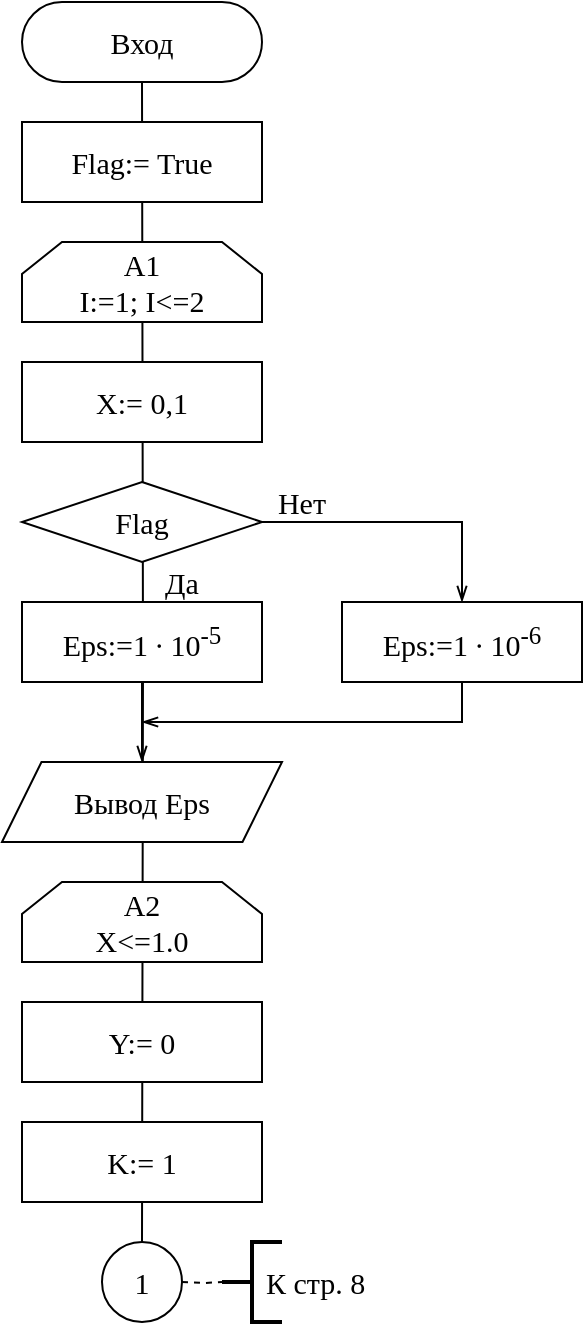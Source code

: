 <mxfile version="15.4.0" type="device" pages="2"><diagram id="T1srlYNLhLKwMxK7I_0T" name="Страница 1"><mxGraphModel dx="1024" dy="601" grid="1" gridSize="10" guides="1" tooltips="1" connect="1" arrows="1" fold="1" page="1" pageScale="1" pageWidth="827" pageHeight="1169" math="0" shadow="0"><root><mxCell id="0"/><mxCell id="1" parent="0"/><mxCell id="OyMqKpb-WzIUDVf0swId-75" value="" style="endArrow=none;html=1;rounded=0;edgeStyle=orthogonalEdgeStyle;entryX=0.5;entryY=1;entryDx=0;entryDy=0;fontFamily=Times New Roman;fontSize=15;align=center;" parent="1" target="RSF0WE7SrN-ZgnCElAvf-46" edge="1"><mxGeometry width="50" height="50" relative="1" as="geometry"><mxPoint x="100" y="660" as="sourcePoint"/><mxPoint x="240" y="170" as="targetPoint"/></mxGeometry></mxCell><mxCell id="RSF0WE7SrN-ZgnCElAvf-46" value="Вход" style="rounded=1;whiteSpace=wrap;html=1;strokeWidth=1;arcSize=50;fontFamily=Times New Roman;fontSize=15;align=center;" parent="1" vertex="1"><mxGeometry x="40" y="40" width="120" height="40" as="geometry"/></mxCell><mxCell id="OyMqKpb-WzIUDVf0swId-1" value="Flag:= True" style="rounded=0;whiteSpace=wrap;html=1;fontSize=15;fontFamily=Times New Roman;align=center;" parent="1" vertex="1"><mxGeometry x="40" y="100" width="120" height="40" as="geometry"/></mxCell><mxCell id="OyMqKpb-WzIUDVf0swId-26" value="A1&lt;br style=&quot;font-size: 15px;&quot;&gt;I:=1; I&amp;lt;=2" style="shape=loopLimit;whiteSpace=wrap;html=1;rounded=0;strokeWidth=1;fontFamily=Times New Roman;fontSize=15;align=center;" parent="1" vertex="1"><mxGeometry x="40.0" y="160" width="120" height="40" as="geometry"/></mxCell><mxCell id="OyMqKpb-WzIUDVf0swId-28" value="X:= 0,1" style="rounded=0;whiteSpace=wrap;html=1;fontSize=15;fontFamily=Times New Roman;align=center;" parent="1" vertex="1"><mxGeometry x="40" y="220" width="120" height="40" as="geometry"/></mxCell><mxCell id="OyMqKpb-WzIUDVf0swId-29" value="Flag" style="rhombus;whiteSpace=wrap;html=1;rounded=0;strokeWidth=1;fontFamily=Times New Roman;fontSize=15;align=center;" parent="1" vertex="1"><mxGeometry x="40.0" y="280" width="120" height="40" as="geometry"/></mxCell><mxCell id="OyMqKpb-WzIUDVf0swId-31" value="&lt;span style=&quot;font-size: 15px&quot;&gt;Eps:=1&amp;nbsp;&lt;/span&gt;&lt;span style=&quot;text-align: left&quot;&gt;∙ 10&lt;sup&gt;-5&lt;/sup&gt;&lt;/span&gt;" style="rounded=0;whiteSpace=wrap;html=1;fontSize=15;fontFamily=Times New Roman;align=center;" parent="1" vertex="1"><mxGeometry x="40" y="340" width="120" height="40" as="geometry"/></mxCell><mxCell id="OyMqKpb-WzIUDVf0swId-32" value="&lt;span style=&quot;font-size: 15px&quot;&gt;Eps:=&lt;/span&gt;1&amp;nbsp;&lt;span style=&quot;text-align: left&quot;&gt;∙ 10&lt;sup&gt;-6&lt;/sup&gt;&lt;/span&gt;" style="rounded=0;whiteSpace=wrap;html=1;fontSize=15;fontFamily=Times New Roman;align=center;" parent="1" vertex="1"><mxGeometry x="200" y="340" width="120" height="40" as="geometry"/></mxCell><mxCell id="OyMqKpb-WzIUDVf0swId-33" value="" style="endArrow=openThin;html=1;fontFamily=Times New Roman;fontSize=15;endFill=0;rounded=0;edgeStyle=orthogonalEdgeStyle;entryX=0.5;entryY=0;entryDx=0;entryDy=0;exitX=1;exitY=0.5;exitDx=0;exitDy=0;align=center;" parent="1" source="OyMqKpb-WzIUDVf0swId-29" target="OyMqKpb-WzIUDVf0swId-32" edge="1"><mxGeometry width="50" height="50" relative="1" as="geometry"><mxPoint x="170" y="320" as="sourcePoint"/><mxPoint x="290" y="380" as="targetPoint"/><Array as="points"/></mxGeometry></mxCell><mxCell id="OyMqKpb-WzIUDVf0swId-38" value="" style="endArrow=openThin;html=1;fontFamily=Times New Roman;fontSize=15;endFill=0;exitX=0.5;exitY=1;exitDx=0;exitDy=0;rounded=0;edgeStyle=orthogonalEdgeStyle;entryX=0.5;entryY=0;entryDx=0;entryDy=0;align=center;" parent="1" source="OyMqKpb-WzIUDVf0swId-31" target="OyMqKpb-WzIUDVf0swId-39" edge="1"><mxGeometry width="50" height="50" relative="1" as="geometry"><mxPoint x="170" y="380" as="sourcePoint"/><mxPoint x="100" y="420" as="targetPoint"/><Array as="points"/></mxGeometry></mxCell><mxCell id="OyMqKpb-WzIUDVf0swId-39" value="Вывод Eps" style="shape=parallelogram;html=1;strokeWidth=1;perimeter=parallelogramPerimeter;whiteSpace=wrap;rounded=0;arcSize=12;size=0.141;fontFamily=Times New Roman;fontSize=15;align=center;" parent="1" vertex="1"><mxGeometry x="30.0" y="420" width="140" height="40" as="geometry"/></mxCell><mxCell id="OyMqKpb-WzIUDVf0swId-40" value="" style="endArrow=openThin;html=1;fontFamily=Times New Roman;fontSize=15;endFill=0;exitX=0.5;exitY=1;exitDx=0;exitDy=0;rounded=0;edgeStyle=orthogonalEdgeStyle;align=center;" parent="1" source="OyMqKpb-WzIUDVf0swId-32" edge="1"><mxGeometry width="50" height="50" relative="1" as="geometry"><mxPoint x="230" y="470" as="sourcePoint"/><mxPoint x="100" y="400" as="targetPoint"/><Array as="points"><mxPoint x="260" y="400"/><mxPoint x="100" y="400"/></Array></mxGeometry></mxCell><mxCell id="OyMqKpb-WzIUDVf0swId-41" value="Нет" style="text;html=1;strokeColor=none;fillColor=none;align=center;verticalAlign=middle;whiteSpace=wrap;rounded=0;fontFamily=Times New Roman;fontSize=15;" parent="1" vertex="1"><mxGeometry x="160" y="280" width="40" height="20" as="geometry"/></mxCell><mxCell id="OyMqKpb-WzIUDVf0swId-42" value="Да" style="text;html=1;strokeColor=none;fillColor=none;align=center;verticalAlign=middle;whiteSpace=wrap;rounded=0;fontFamily=Times New Roman;fontSize=15;" parent="1" vertex="1"><mxGeometry x="100" y="320" width="40" height="20" as="geometry"/></mxCell><mxCell id="OyMqKpb-WzIUDVf0swId-43" value="A2&lt;br style=&quot;font-size: 15px;&quot;&gt;X&amp;lt;=1.0" style="shape=loopLimit;whiteSpace=wrap;html=1;rounded=0;strokeWidth=1;fontFamily=Times New Roman;fontSize=15;align=center;" parent="1" vertex="1"><mxGeometry x="40.0" y="480" width="120" height="40" as="geometry"/></mxCell><mxCell id="OyMqKpb-WzIUDVf0swId-50" value="&lt;span style=&quot;font-size: 15px;&quot;&gt;Y:= 0&lt;/span&gt;" style="rounded=0;whiteSpace=wrap;html=1;fontSize=15;fontFamily=Times New Roman;align=center;" parent="1" vertex="1"><mxGeometry x="40" y="540" width="120" height="40" as="geometry"/></mxCell><mxCell id="OyMqKpb-WzIUDVf0swId-51" value="&lt;span style=&quot;font-size: 15px;&quot;&gt;K:= 1&lt;/span&gt;" style="rounded=0;whiteSpace=wrap;html=1;fontSize=15;fontFamily=Times New Roman;align=center;" parent="1" vertex="1"><mxGeometry x="40" y="600" width="120" height="40" as="geometry"/></mxCell><mxCell id="OyMqKpb-WzIUDVf0swId-77" value="1" style="ellipse;whiteSpace=wrap;html=1;aspect=fixed;rounded=0;fontFamily=Times New Roman;fontSize=15;align=center;" parent="1" vertex="1"><mxGeometry x="80.0" y="660" width="40" height="40" as="geometry"/></mxCell><mxCell id="OyMqKpb-WzIUDVf0swId-78" value="" style="strokeWidth=2;html=1;shape=mxgraph.flowchart.annotation_2;align=center;fontSize=15;rounded=0;fillColor=none;fontFamily=Times New Roman;" parent="1" vertex="1"><mxGeometry x="140.0" y="660" width="30" height="40" as="geometry"/></mxCell><mxCell id="OyMqKpb-WzIUDVf0swId-79" value="" style="endArrow=none;dashed=1;html=1;fontSize=15;entryX=0;entryY=0.5;entryPerimeter=0;rounded=0;edgeStyle=orthogonalEdgeStyle;fontFamily=Times New Roman;align=center;" parent="1" target="OyMqKpb-WzIUDVf0swId-78" edge="1"><mxGeometry width="50" height="50" relative="1" as="geometry"><mxPoint x="120" y="680" as="sourcePoint"/><mxPoint x="103.5" y="670" as="targetPoint"/></mxGeometry></mxCell><mxCell id="OyMqKpb-WzIUDVf0swId-80" value="К стр. 8" style="text;html=1;strokeColor=none;fillColor=none;align=left;verticalAlign=middle;whiteSpace=wrap;rounded=0;fontFamily=Times New Roman;fontSize=15;" parent="1" vertex="1"><mxGeometry x="160" y="660" width="60" height="40" as="geometry"/></mxCell></root></mxGraphModel></diagram><diagram id="lOfeYyF-w3tyd2tnTpvT" name="Страница 2"><mxGraphModel dx="1038" dy="616" grid="1" gridSize="10" guides="1" tooltips="1" connect="1" arrows="1" fold="1" page="1" pageScale="1" pageWidth="827" pageHeight="1169" math="0" shadow="0"><root><mxCell id="xuRxya_km_buClrUljp5-0"/><mxCell id="xuRxya_km_buClrUljp5-1" parent="xuRxya_km_buClrUljp5-0"/><mxCell id="xuRxya_km_buClrUljp5-2" value="" style="endArrow=none;html=1;rounded=0;edgeStyle=orthogonalEdgeStyle;exitX=0.5;exitY=0;exitDx=0;exitDy=0;fontSize=15;fontFamily=Times New Roman;" parent="xuRxya_km_buClrUljp5-1" source="xuRxya_km_buClrUljp5-24" edge="1"><mxGeometry width="50" height="50" relative="1" as="geometry"><mxPoint x="300" y="100" as="sourcePoint"/><mxPoint x="300" y="60" as="targetPoint"/></mxGeometry></mxCell><mxCell id="xuRxya_km_buClrUljp5-3" value="A3" style="shape=loopLimit;whiteSpace=wrap;html=1;rounded=0;strokeWidth=1;fontFamily=Times New Roman;fontSize=15;" parent="xuRxya_km_buClrUljp5-1" vertex="1"><mxGeometry x="240.0" y="80" width="120" height="40" as="geometry"/></mxCell><mxCell id="xuRxya_km_buClrUljp5-4" value="" style="rounded=0;whiteSpace=wrap;html=1;fontSize=15;fontFamily=Times New Roman;" parent="xuRxya_km_buClrUljp5-1" vertex="1"><mxGeometry x="240" y="140" width="120" height="40" as="geometry"/></mxCell><mxCell id="xuRxya_km_buClrUljp5-5" value="" style="rounded=0;whiteSpace=wrap;html=1;fontSize=15;fontFamily=Times New Roman;" parent="xuRxya_km_buClrUljp5-1" vertex="1"><mxGeometry x="240" y="200" width="120" height="40" as="geometry"/></mxCell><mxCell id="xuRxya_km_buClrUljp5-6" value="" style="rounded=0;whiteSpace=wrap;html=1;fontSize=15;fontFamily=Times New Roman;" parent="xuRxya_km_buClrUljp5-1" vertex="1"><mxGeometry x="240" y="260" width="120" height="40" as="geometry"/></mxCell><mxCell id="xuRxya_km_buClrUljp5-7" value="" style="strokeWidth=2;html=1;shape=mxgraph.flowchart.annotation_2;align=left;fontSize=15;rounded=0;fillColor=none;fontFamily=Times New Roman;" parent="xuRxya_km_buClrUljp5-1" vertex="1"><mxGeometry x="380.0" y="140" width="30" height="40" as="geometry"/></mxCell><mxCell id="xuRxya_km_buClrUljp5-8" value="" style="endArrow=none;dashed=1;html=1;fontSize=15;entryX=0;entryY=0.5;entryPerimeter=0;rounded=0;edgeStyle=orthogonalEdgeStyle;fontFamily=Times New Roman;" parent="xuRxya_km_buClrUljp5-1" target="xuRxya_km_buClrUljp5-7" edge="1"><mxGeometry width="50" height="50" relative="1" as="geometry"><mxPoint x="360" y="160" as="sourcePoint"/><mxPoint x="343.5" y="150" as="targetPoint"/></mxGeometry></mxCell><mxCell id="xuRxya_km_buClrUljp5-9" value="" style="strokeWidth=2;html=1;shape=mxgraph.flowchart.annotation_2;align=left;fontSize=15;rounded=0;fillColor=none;fontFamily=Times New Roman;" parent="xuRxya_km_buClrUljp5-1" vertex="1"><mxGeometry x="380.0" y="200" width="30" height="40" as="geometry"/></mxCell><mxCell id="xuRxya_km_buClrUljp5-10" value="" style="endArrow=none;dashed=1;html=1;fontSize=15;entryX=0;entryY=0.5;entryPerimeter=0;rounded=0;edgeStyle=orthogonalEdgeStyle;fontFamily=Times New Roman;" parent="xuRxya_km_buClrUljp5-1" target="xuRxya_km_buClrUljp5-9" edge="1"><mxGeometry width="50" height="50" relative="1" as="geometry"><mxPoint x="360" y="220" as="sourcePoint"/><mxPoint x="343.5" y="210" as="targetPoint"/></mxGeometry></mxCell><mxCell id="xuRxya_km_buClrUljp5-11" value="" style="strokeWidth=2;html=1;shape=mxgraph.flowchart.annotation_2;align=left;fontSize=15;rounded=0;fillColor=none;fontFamily=Times New Roman;" parent="xuRxya_km_buClrUljp5-1" vertex="1"><mxGeometry x="380.0" y="260" width="30" height="40" as="geometry"/></mxCell><mxCell id="xuRxya_km_buClrUljp5-12" value="" style="endArrow=none;dashed=1;html=1;fontSize=15;entryX=0;entryY=0.5;entryPerimeter=0;rounded=0;edgeStyle=orthogonalEdgeStyle;fontFamily=Times New Roman;" parent="xuRxya_km_buClrUljp5-1" target="xuRxya_km_buClrUljp5-11" edge="1"><mxGeometry width="50" height="50" relative="1" as="geometry"><mxPoint x="360" y="280" as="sourcePoint"/><mxPoint x="343.5" y="270" as="targetPoint"/></mxGeometry></mxCell><mxCell id="xuRxya_km_buClrUljp5-13" value="Numerator:= Exp(Ln(X) * (3 * K + 1))" style="text;html=1;strokeColor=none;fillColor=none;align=left;verticalAlign=middle;whiteSpace=wrap;rounded=0;fontSize=15;fontFamily=Times New Roman;" parent="xuRxya_km_buClrUljp5-1" vertex="1"><mxGeometry x="400" y="140" width="240" height="40" as="geometry"/></mxCell><mxCell id="xuRxya_km_buClrUljp5-14" value="Denominator:= (4 * K - 1) * (4 * K - 2)" style="text;html=1;strokeColor=none;fillColor=none;align=left;verticalAlign=middle;whiteSpace=wrap;rounded=0;fontSize=15;fontFamily=Times New Roman;" parent="xuRxya_km_buClrUljp5-1" vertex="1"><mxGeometry x="400" y="200" width="240" height="40" as="geometry"/></mxCell><mxCell id="xuRxya_km_buClrUljp5-15" value="Diff:= Numerator / Denominator" style="text;html=1;strokeColor=none;fillColor=none;align=left;verticalAlign=middle;whiteSpace=wrap;rounded=0;fontSize=15;fontFamily=Times New Roman;" parent="xuRxya_km_buClrUljp5-1" vertex="1"><mxGeometry x="400" y="260" width="220" height="40" as="geometry"/></mxCell><mxCell id="xuRxya_km_buClrUljp5-16" value="&lt;span style=&quot;font-size: 15px;&quot;&gt;Y:= Y+Diff&lt;/span&gt;" style="rounded=0;whiteSpace=wrap;html=1;fontSize=15;fontFamily=Times New Roman;" parent="xuRxya_km_buClrUljp5-1" vertex="1"><mxGeometry x="240" y="320" width="120" height="40" as="geometry"/></mxCell><mxCell id="xuRxya_km_buClrUljp5-17" value="&lt;span style=&quot;font-size: 15px;&quot;&gt;K:= K+1&lt;/span&gt;" style="rounded=0;whiteSpace=wrap;html=1;fontSize=15;fontFamily=Times New Roman;" parent="xuRxya_km_buClrUljp5-1" vertex="1"><mxGeometry x="240" y="380" width="120" height="40" as="geometry"/></mxCell><mxCell id="xuRxya_km_buClrUljp5-18" value="&lt;span style=&quot;font-size: 15px;&quot;&gt;A3&lt;br style=&quot;font-size: 15px;&quot;&gt;Diff &amp;lt; Eps&lt;br style=&quot;font-size: 15px;&quot;&gt;&lt;/span&gt;" style="shape=loopLimit;whiteSpace=wrap;html=1;rounded=0;strokeWidth=1;direction=west;fontFamily=Times New Roman;fontSize=15;align=center;" parent="xuRxya_km_buClrUljp5-1" vertex="1"><mxGeometry x="240" y="440" width="120" height="40" as="geometry"/></mxCell><mxCell id="xuRxya_km_buClrUljp5-19" value="Вывод X, K, Y" style="shape=parallelogram;html=1;strokeWidth=1;perimeter=parallelogramPerimeter;whiteSpace=wrap;rounded=0;arcSize=12;size=0.141;fontFamily=Times New Roman;fontSize=15;align=center;" parent="xuRxya_km_buClrUljp5-1" vertex="1"><mxGeometry x="230.0" y="500" width="140" height="40" as="geometry"/></mxCell><mxCell id="xuRxya_km_buClrUljp5-20" value="&lt;span style=&quot;font-size: 15px;&quot;&gt;X:= X+0.1&lt;/span&gt;" style="rounded=0;whiteSpace=wrap;html=1;fontSize=15;fontFamily=Times New Roman;" parent="xuRxya_km_buClrUljp5-1" vertex="1"><mxGeometry x="240" y="560" width="120" height="40" as="geometry"/></mxCell><mxCell id="xuRxya_km_buClrUljp5-21" value="A2" style="shape=loopLimit;whiteSpace=wrap;html=1;rounded=0;strokeWidth=1;direction=west;fontFamily=Times New Roman;fontSize=15;align=center;" parent="xuRxya_km_buClrUljp5-1" vertex="1"><mxGeometry x="240" y="620" width="120" height="40" as="geometry"/></mxCell><mxCell id="xuRxya_km_buClrUljp5-22" value="&lt;span style=&quot;font-size: 15px;&quot;&gt;Flag:= False&lt;/span&gt;" style="rounded=0;whiteSpace=wrap;html=1;fontSize=15;fontFamily=Times New Roman;" parent="xuRxya_km_buClrUljp5-1" vertex="1"><mxGeometry x="240" y="680" width="120" height="40" as="geometry"/></mxCell><mxCell id="xuRxya_km_buClrUljp5-23" value="I:= I+1&lt;br style=&quot;font-size: 15px;&quot;&gt;A1" style="shape=loopLimit;whiteSpace=wrap;html=1;rounded=0;strokeWidth=1;direction=west;fontFamily=Times New Roman;fontSize=15;align=center;" parent="xuRxya_km_buClrUljp5-1" vertex="1"><mxGeometry x="240" y="740" width="120" height="40" as="geometry"/></mxCell><mxCell id="xuRxya_km_buClrUljp5-24" value="Выход" style="rounded=1;whiteSpace=wrap;html=1;strokeWidth=1;arcSize=50;fontFamily=Times New Roman;fontSize=15;align=center;" parent="xuRxya_km_buClrUljp5-1" vertex="1"><mxGeometry x="240.0" y="800.0" width="120" height="40" as="geometry"/></mxCell><mxCell id="xuRxya_km_buClrUljp5-25" value="1" style="ellipse;whiteSpace=wrap;html=1;aspect=fixed;rounded=0;fontFamily=Times New Roman;fontSize=15;" parent="xuRxya_km_buClrUljp5-1" vertex="1"><mxGeometry x="280.0" y="20" width="40" height="40" as="geometry"/></mxCell><mxCell id="xuRxya_km_buClrUljp5-26" value="" style="strokeWidth=2;html=1;shape=mxgraph.flowchart.annotation_2;align=left;fontSize=15;rounded=0;fillColor=none;fontFamily=Times New Roman;" parent="xuRxya_km_buClrUljp5-1" vertex="1"><mxGeometry x="380.0" y="20" width="30" height="40" as="geometry"/></mxCell><mxCell id="xuRxya_km_buClrUljp5-27" value="" style="endArrow=none;dashed=1;html=1;fontSize=15;entryX=0;entryY=0.5;entryPerimeter=0;rounded=0;edgeStyle=orthogonalEdgeStyle;fontFamily=Times New Roman;" parent="xuRxya_km_buClrUljp5-1" target="xuRxya_km_buClrUljp5-26" edge="1"><mxGeometry width="50" height="50" relative="1" as="geometry"><mxPoint x="320" y="40" as="sourcePoint"/><mxPoint x="303.5" y="30" as="targetPoint"/></mxGeometry></mxCell><mxCell id="xuRxya_km_buClrUljp5-28" value="Из стр. 7" style="text;html=1;strokeColor=none;fillColor=none;align=left;verticalAlign=middle;whiteSpace=wrap;rounded=0;fontSize=15;fontFamily=Times New Roman;" parent="xuRxya_km_buClrUljp5-1" vertex="1"><mxGeometry x="400" y="20" width="60" height="40" as="geometry"/></mxCell></root></mxGraphModel></diagram></mxfile>